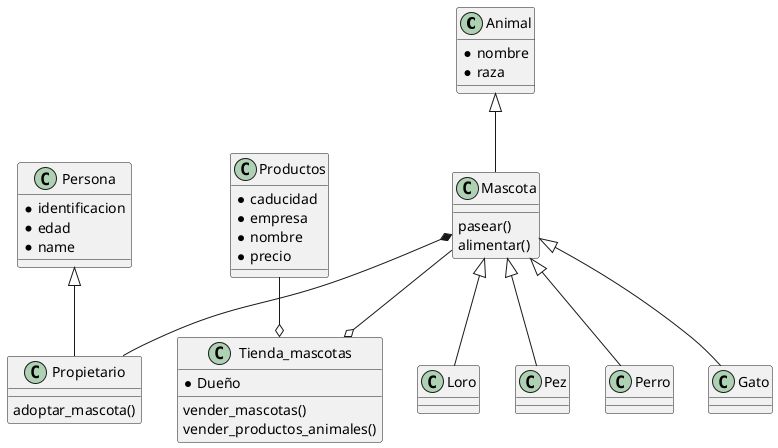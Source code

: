 @startuml animales

class Animal 
cLass Persona
class Mascota 
class Propietario
class Tienda_mascotas 

Persona <|-- Propietario
Persona : * identificacion
Persona : * edad
Persona : * name

Animal <|-- Mascota
Animal : *nombre
Animal : *raza

Mascota : pasear()
Mascota : alimentar()
Mascota --o Tienda_mascotas
Mascota *-- Propietario
Mascota <|-- Perro
Mascota <|-- Gato
Mascota <|-- Loro
Mascota <|-- Pez

Tienda_mascotas : *Dueño
Tienda_mascotas : vender_mascotas()
Tienda_mascotas : vender_productos_animales()

Productos --o Tienda_mascotas
Productos : *caducidad
Productos : *empresa
Productos : *nombre
Productos : *precio

Propietario : adoptar_mascota()

@enduml 